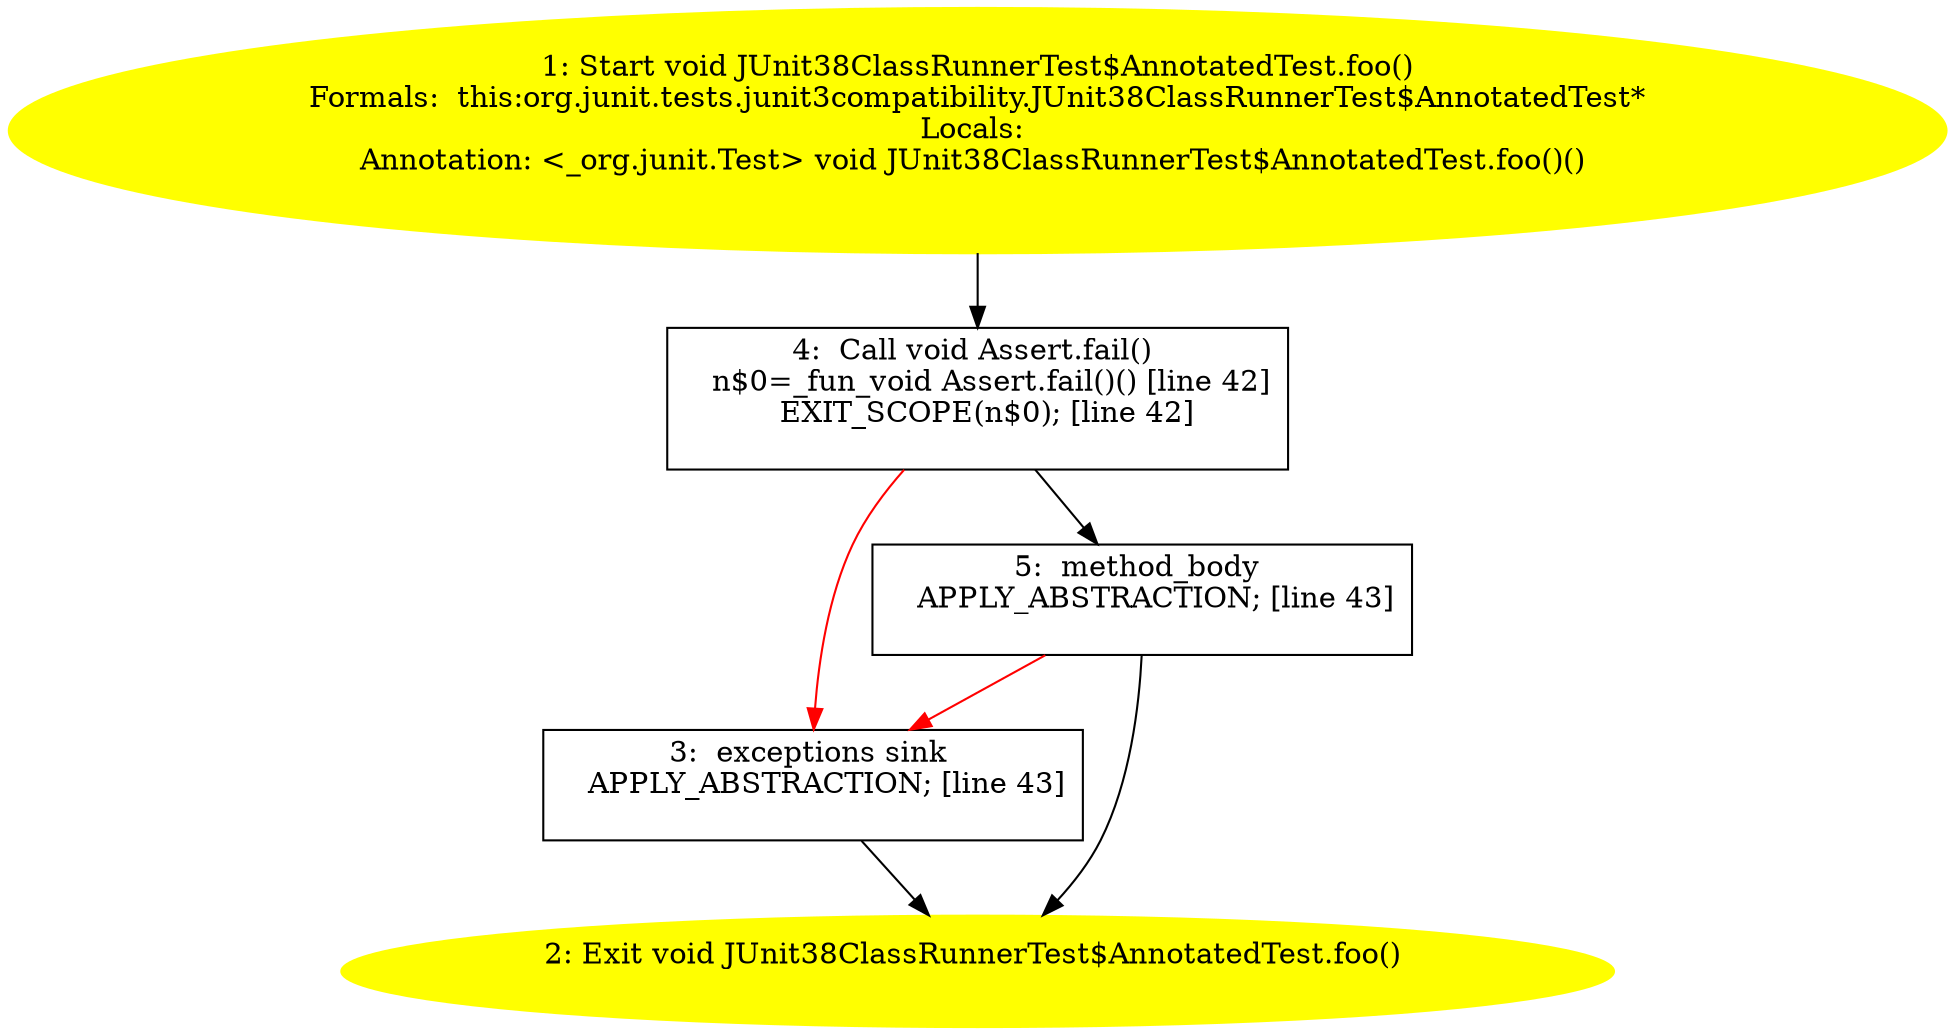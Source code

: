 /* @generated */
digraph cfg {
"org.junit.tests.junit3compatibility.JUnit38ClassRunnerTest$AnnotatedTest.foo():void.db7d123d09074231bcd93ba8a62e8129_1" [label="1: Start void JUnit38ClassRunnerTest$AnnotatedTest.foo()\nFormals:  this:org.junit.tests.junit3compatibility.JUnit38ClassRunnerTest$AnnotatedTest*\nLocals: \nAnnotation: <_org.junit.Test> void JUnit38ClassRunnerTest$AnnotatedTest.foo()() \n  " color=yellow style=filled]
	

	 "org.junit.tests.junit3compatibility.JUnit38ClassRunnerTest$AnnotatedTest.foo():void.db7d123d09074231bcd93ba8a62e8129_1" -> "org.junit.tests.junit3compatibility.JUnit38ClassRunnerTest$AnnotatedTest.foo():void.db7d123d09074231bcd93ba8a62e8129_4" ;
"org.junit.tests.junit3compatibility.JUnit38ClassRunnerTest$AnnotatedTest.foo():void.db7d123d09074231bcd93ba8a62e8129_2" [label="2: Exit void JUnit38ClassRunnerTest$AnnotatedTest.foo() \n  " color=yellow style=filled]
	

"org.junit.tests.junit3compatibility.JUnit38ClassRunnerTest$AnnotatedTest.foo():void.db7d123d09074231bcd93ba8a62e8129_3" [label="3:  exceptions sink \n   APPLY_ABSTRACTION; [line 43]\n " shape="box"]
	

	 "org.junit.tests.junit3compatibility.JUnit38ClassRunnerTest$AnnotatedTest.foo():void.db7d123d09074231bcd93ba8a62e8129_3" -> "org.junit.tests.junit3compatibility.JUnit38ClassRunnerTest$AnnotatedTest.foo():void.db7d123d09074231bcd93ba8a62e8129_2" ;
"org.junit.tests.junit3compatibility.JUnit38ClassRunnerTest$AnnotatedTest.foo():void.db7d123d09074231bcd93ba8a62e8129_4" [label="4:  Call void Assert.fail() \n   n$0=_fun_void Assert.fail()() [line 42]\n  EXIT_SCOPE(n$0); [line 42]\n " shape="box"]
	

	 "org.junit.tests.junit3compatibility.JUnit38ClassRunnerTest$AnnotatedTest.foo():void.db7d123d09074231bcd93ba8a62e8129_4" -> "org.junit.tests.junit3compatibility.JUnit38ClassRunnerTest$AnnotatedTest.foo():void.db7d123d09074231bcd93ba8a62e8129_5" ;
	 "org.junit.tests.junit3compatibility.JUnit38ClassRunnerTest$AnnotatedTest.foo():void.db7d123d09074231bcd93ba8a62e8129_4" -> "org.junit.tests.junit3compatibility.JUnit38ClassRunnerTest$AnnotatedTest.foo():void.db7d123d09074231bcd93ba8a62e8129_3" [color="red" ];
"org.junit.tests.junit3compatibility.JUnit38ClassRunnerTest$AnnotatedTest.foo():void.db7d123d09074231bcd93ba8a62e8129_5" [label="5:  method_body \n   APPLY_ABSTRACTION; [line 43]\n " shape="box"]
	

	 "org.junit.tests.junit3compatibility.JUnit38ClassRunnerTest$AnnotatedTest.foo():void.db7d123d09074231bcd93ba8a62e8129_5" -> "org.junit.tests.junit3compatibility.JUnit38ClassRunnerTest$AnnotatedTest.foo():void.db7d123d09074231bcd93ba8a62e8129_2" ;
	 "org.junit.tests.junit3compatibility.JUnit38ClassRunnerTest$AnnotatedTest.foo():void.db7d123d09074231bcd93ba8a62e8129_5" -> "org.junit.tests.junit3compatibility.JUnit38ClassRunnerTest$AnnotatedTest.foo():void.db7d123d09074231bcd93ba8a62e8129_3" [color="red" ];
}

